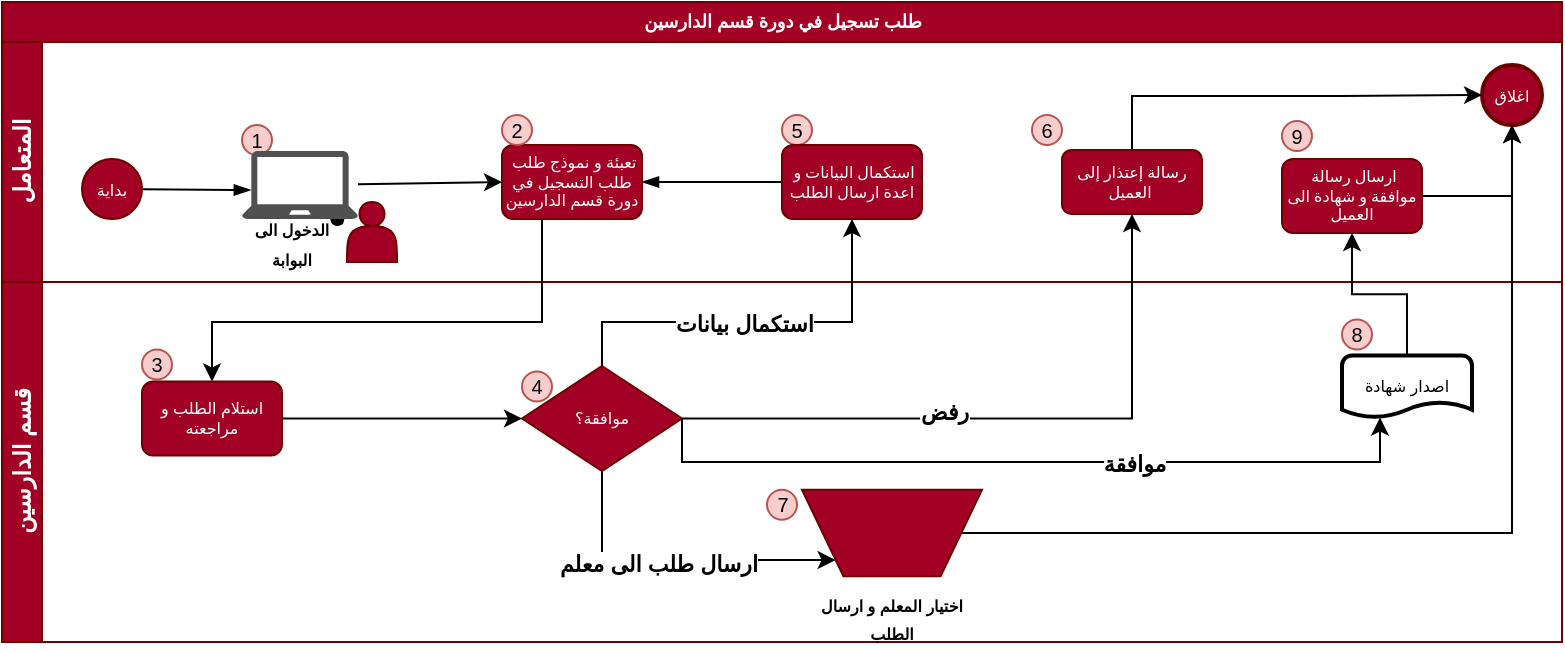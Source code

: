 <mxfile version="13.8.2" type="github">
  <diagram name="Page-1" id="c7488fd3-1785-93aa-aadb-54a6760d102a">
    <mxGraphModel dx="1019" dy="519" grid="1" gridSize="10" guides="1" tooltips="1" connect="1" arrows="1" fold="1" page="1" pageScale="1" pageWidth="1654" pageHeight="1169" background="#ffffff" math="0" shadow="0">
      <root>
        <mxCell id="0" />
        <mxCell id="1" parent="0" />
        <mxCell id="2b4e8129b02d487f-1" value="&lt;span lang=&quot;AR-SA&quot; dir=&quot;RTL&quot; style=&quot;line-height: 107% ; font-family: &amp;#34;dubai&amp;#34; , sans-serif&quot;&gt;&lt;font style=&quot;font-size: 9px&quot;&gt;طلب&amp;nbsp;تسجيل في دورة قسم الدارسين&lt;/font&gt;&lt;/span&gt;" style="swimlane;html=1;childLayout=stackLayout;horizontal=1;startSize=20;horizontalStack=0;rounded=0;shadow=0;labelBackgroundColor=none;strokeWidth=1;fontFamily=Verdana;fontSize=8;align=center;fillColor=#a20025;strokeColor=#6F0000;fontColor=#ffffff;" parent="1" vertex="1">
          <mxGeometry x="170" y="50" width="780" height="320" as="geometry">
            <mxRectangle x="170" y="80" width="280" height="20" as="alternateBounds" />
          </mxGeometry>
        </mxCell>
        <mxCell id="2b4e8129b02d487f-2" value="المتعامل" style="swimlane;html=1;startSize=20;horizontal=0;fillColor=#a20025;strokeColor=#6F0000;fontColor=#ffffff;" parent="2b4e8129b02d487f-1" vertex="1">
          <mxGeometry y="20" width="780" height="120" as="geometry" />
        </mxCell>
        <mxCell id="KPhhI4xXO0q0EvICIsSK-14" style="edgeStyle=none;rounded=0;jumpStyle=none;orthogonalLoop=1;jettySize=auto;html=1;entryX=1;entryY=0.5;entryDx=0;entryDy=0;endArrow=blockThin;endFill=1;" parent="2b4e8129b02d487f-2" source="2b4e8129b02d487f-9" target="2b4e8129b02d487f-7" edge="1">
          <mxGeometry relative="1" as="geometry" />
        </mxCell>
        <mxCell id="KPhhI4xXO0q0EvICIsSK-11" style="edgeStyle=none;rounded=0;jumpStyle=none;orthogonalLoop=1;jettySize=auto;html=1;entryX=0;entryY=0.5;entryDx=0;entryDy=0;endArrow=classic;endFill=1;" parent="2b4e8129b02d487f-2" source="KPhhI4xXO0q0EvICIsSK-3" target="2b4e8129b02d487f-7" edge="1">
          <mxGeometry relative="1" as="geometry" />
        </mxCell>
        <mxCell id="KPhhI4xXO0q0EvICIsSK-13" style="edgeStyle=none;rounded=0;jumpStyle=none;orthogonalLoop=1;jettySize=auto;html=1;entryX=0.076;entryY=0.575;entryDx=0;entryDy=0;entryPerimeter=0;endArrow=blockThin;endFill=1;" parent="2b4e8129b02d487f-2" source="2b4e8129b02d487f-5" target="KPhhI4xXO0q0EvICIsSK-3" edge="1">
          <mxGeometry relative="1" as="geometry" />
        </mxCell>
        <mxCell id="KPhhI4xXO0q0EvICIsSK-5" style="rounded=0;orthogonalLoop=1;jettySize=auto;html=1;jumpStyle=none;endArrow=oval;endFill=1;" parent="2b4e8129b02d487f-2" target="KPhhI4xXO0q0EvICIsSK-3" edge="1">
          <mxGeometry relative="1" as="geometry">
            <mxPoint x="170.397" y="91" as="sourcePoint" />
          </mxGeometry>
        </mxCell>
        <mxCell id="2b4e8129b02d487f-11" value="اغلاق" style="ellipse;whiteSpace=wrap;html=1;rounded=0;shadow=0;labelBackgroundColor=none;strokeWidth=2;fontFamily=Verdana;fontSize=8;align=center;fillColor=#a20025;strokeColor=#6F0000;fontColor=#ffffff;" parent="2b4e8129b02d487f-2" vertex="1">
          <mxGeometry x="740" y="11.5" width="30" height="30" as="geometry" />
        </mxCell>
        <mxCell id="KPhhI4xXO0q0EvICIsSK-12" value="&lt;font style=&quot;font-size: 10px&quot;&gt;5&lt;/font&gt;" style="ellipse;whiteSpace=wrap;html=1;aspect=fixed;fillColor=#f8cecc;strokeColor=#b85450;" parent="2b4e8129b02d487f-2" vertex="1">
          <mxGeometry x="390" y="36.5" width="15" height="15" as="geometry" />
        </mxCell>
        <mxCell id="2b4e8129b02d487f-9" value="&amp;nbsp;استكمال البيانات و اعدة ارسال الطلب" style="rounded=1;whiteSpace=wrap;html=1;shadow=0;labelBackgroundColor=none;strokeWidth=1;fontFamily=Verdana;fontSize=8;align=center;fillColor=#a20025;strokeColor=#6F0000;fontColor=#ffffff;" parent="2b4e8129b02d487f-2" vertex="1">
          <mxGeometry x="390" y="51.5" width="70" height="37" as="geometry" />
        </mxCell>
        <mxCell id="2b4e8129b02d487f-5" value="بداية" style="ellipse;whiteSpace=wrap;html=1;rounded=0;shadow=0;labelBackgroundColor=none;strokeWidth=1;fontFamily=Verdana;fontSize=8;align=center;fillColor=#a20025;strokeColor=#6F0000;fontColor=#ffffff;" parent="2b4e8129b02d487f-2" vertex="1">
          <mxGeometry x="40" y="58.5" width="30" height="30" as="geometry" />
        </mxCell>
        <mxCell id="KPhhI4xXO0q0EvICIsSK-7" value="&lt;font style=&quot;font-size: 10px&quot;&gt;1&lt;/font&gt;" style="ellipse;whiteSpace=wrap;html=1;aspect=fixed;fillColor=#f8cecc;strokeColor=#b85450;" parent="2b4e8129b02d487f-2" vertex="1">
          <mxGeometry x="120" y="41.5" width="15" height="15" as="geometry" />
        </mxCell>
        <mxCell id="KPhhI4xXO0q0EvICIsSK-3" value="" style="pointerEvents=1;shadow=0;dashed=0;html=1;strokeColor=none;fillColor=#505050;labelPosition=center;verticalLabelPosition=bottom;verticalAlign=top;outlineConnect=0;align=center;shape=mxgraph.office.devices.laptop;" parent="2b4e8129b02d487f-2" vertex="1">
          <mxGeometry x="120" y="54.5" width="58" height="34" as="geometry" />
        </mxCell>
        <mxCell id="2b4e8129b02d487f-7" value="&lt;font face=&quot;dubai, sans-serif&quot;&gt;تعبئة و نموذج طلب&amp;nbsp; طلب التسجيل في دورة قسم الدارسين&lt;/font&gt;" style="rounded=1;whiteSpace=wrap;html=1;shadow=0;labelBackgroundColor=none;strokeWidth=1;fontFamily=Verdana;fontSize=8;align=center;fillColor=#a20025;strokeColor=#6F0000;fontColor=#ffffff;" parent="2b4e8129b02d487f-2" vertex="1">
          <mxGeometry x="250" y="51.5" width="70" height="37" as="geometry" />
        </mxCell>
        <mxCell id="KPhhI4xXO0q0EvICIsSK-10" value="&lt;font style=&quot;font-size: 10px&quot;&gt;2&lt;/font&gt;" style="ellipse;whiteSpace=wrap;html=1;aspect=fixed;fillColor=#f8cecc;strokeColor=#b85450;" parent="2b4e8129b02d487f-2" vertex="1">
          <mxGeometry x="250" y="36.5" width="15" height="15" as="geometry" />
        </mxCell>
        <mxCell id="2vPmhwO70LCvBUlOEUrR-1" value="" style="shape=actor;whiteSpace=wrap;html=1;fillColor=#a20025;strokeColor=#6F0000;fontColor=#ffffff;" parent="2b4e8129b02d487f-2" vertex="1">
          <mxGeometry x="172.5" y="80" width="25" height="30" as="geometry" />
        </mxCell>
        <mxCell id="KPhhI4xXO0q0EvICIsSK-6" value="&lt;font style=&quot;font-size: 8px&quot;&gt;&lt;b&gt;الدخول الى البوابة&lt;/b&gt;&lt;/font&gt;" style="text;html=1;strokeColor=none;fillColor=none;align=center;verticalAlign=middle;whiteSpace=wrap;rounded=0;" parent="2b4e8129b02d487f-2" vertex="1">
          <mxGeometry x="120" y="90" width="50" height="20" as="geometry" />
        </mxCell>
        <mxCell id="iQ6zpuJub-8FZTgoGo5C-7" value="&lt;font style=&quot;font-size: 10px&quot;&gt;6&lt;/font&gt;" style="ellipse;whiteSpace=wrap;html=1;aspect=fixed;fillColor=#f8cecc;strokeColor=#b85450;" parent="2b4e8129b02d487f-2" vertex="1">
          <mxGeometry x="515" y="36.5" width="15" height="15" as="geometry" />
        </mxCell>
        <mxCell id="7uWFeRx3-95X7DPkVtet-58" style="edgeStyle=orthogonalEdgeStyle;rounded=0;orthogonalLoop=1;jettySize=auto;html=1;entryX=0;entryY=0.5;entryDx=0;entryDy=0;" parent="2b4e8129b02d487f-2" source="7uWFeRx3-95X7DPkVtet-32" target="2b4e8129b02d487f-11" edge="1">
          <mxGeometry relative="1" as="geometry">
            <Array as="points">
              <mxPoint x="565" y="27" />
              <mxPoint x="670" y="27" />
            </Array>
          </mxGeometry>
        </mxCell>
        <mxCell id="7uWFeRx3-95X7DPkVtet-32" value="رسالة إعتذار إلى العميل&amp;nbsp;" style="whiteSpace=wrap;html=1;rounded=1;shadow=0;fontFamily=Verdana;fontSize=8;fontColor=#ffffff;strokeColor=#6F0000;strokeWidth=1;fillColor=#a20025;" parent="2b4e8129b02d487f-2" vertex="1">
          <mxGeometry x="530" y="54" width="70" height="32" as="geometry" />
        </mxCell>
        <mxCell id="7uWFeRx3-95X7DPkVtet-66" style="edgeStyle=orthogonalEdgeStyle;rounded=0;orthogonalLoop=1;jettySize=auto;html=1;" parent="2b4e8129b02d487f-2" source="2vPmhwO70LCvBUlOEUrR-94" target="2b4e8129b02d487f-11" edge="1">
          <mxGeometry relative="1" as="geometry" />
        </mxCell>
        <mxCell id="2vPmhwO70LCvBUlOEUrR-94" value="&amp;nbsp;ارسال رسالة موافقة و شهادة الى العميل" style="rounded=1;whiteSpace=wrap;html=1;shadow=0;labelBackgroundColor=none;strokeWidth=1;fontFamily=Verdana;fontSize=8;align=center;fillColor=#a20025;strokeColor=#6F0000;fontColor=#ffffff;" parent="2b4e8129b02d487f-2" vertex="1">
          <mxGeometry x="640" y="58.5" width="70" height="37" as="geometry" />
        </mxCell>
        <mxCell id="7uWFeRx3-95X7DPkVtet-63" value="&lt;font style=&quot;font-size: 10px&quot;&gt;9&lt;/font&gt;" style="ellipse;whiteSpace=wrap;html=1;aspect=fixed;fillColor=#f8cecc;strokeColor=#b85450;" parent="2b4e8129b02d487f-2" vertex="1">
          <mxGeometry x="640" y="39.5" width="15" height="15" as="geometry" />
        </mxCell>
        <mxCell id="2b4e8129b02d487f-3" value="قسم الدارسين" style="swimlane;html=1;startSize=20;horizontal=0;strokeColor=#6F0000;fontColor=#ffffff;fillColor=#A20025;" parent="2b4e8129b02d487f-1" vertex="1">
          <mxGeometry y="140" width="780" height="180" as="geometry">
            <mxRectangle y="140" width="760" height="20" as="alternateBounds" />
          </mxGeometry>
        </mxCell>
        <mxCell id="KPhhI4xXO0q0EvICIsSK-19" value="&lt;font style=&quot;font-size: 10px&quot;&gt;3&lt;/font&gt;" style="ellipse;whiteSpace=wrap;html=1;aspect=fixed;fillColor=#f8cecc;strokeColor=#b85450;" parent="2b4e8129b02d487f-3" vertex="1">
          <mxGeometry x="70" y="33.75" width="15" height="15" as="geometry" />
        </mxCell>
        <mxCell id="7uWFeRx3-95X7DPkVtet-49" style="edgeStyle=orthogonalEdgeStyle;rounded=0;orthogonalLoop=1;jettySize=auto;html=1;entryX=0;entryY=1;entryDx=0;entryDy=0;exitX=0.5;exitY=1;exitDx=0;exitDy=0;exitPerimeter=0;" parent="2b4e8129b02d487f-3" source="2vPmhwO70LCvBUlOEUrR-27" target="7uWFeRx3-95X7DPkVtet-42" edge="1">
          <mxGeometry relative="1" as="geometry">
            <Array as="points">
              <mxPoint x="300" y="139" />
            </Array>
          </mxGeometry>
        </mxCell>
        <mxCell id="7uWFeRx3-95X7DPkVtet-50" value="&lt;b&gt;ارسال طلب الى معلم&lt;/b&gt;" style="edgeLabel;html=1;align=center;verticalAlign=middle;resizable=0;points=[];" parent="7uWFeRx3-95X7DPkVtet-49" vertex="1" connectable="0">
          <mxGeometry x="-0.101" y="-2" relative="1" as="geometry">
            <mxPoint as="offset" />
          </mxGeometry>
        </mxCell>
        <mxCell id="7uWFeRx3-95X7DPkVtet-55" style="edgeStyle=orthogonalEdgeStyle;rounded=0;orthogonalLoop=1;jettySize=auto;html=1;exitX=1;exitY=0.5;exitDx=0;exitDy=0;exitPerimeter=0;" parent="2b4e8129b02d487f-3" source="2vPmhwO70LCvBUlOEUrR-27" target="7uWFeRx3-95X7DPkVtet-33" edge="1">
          <mxGeometry relative="1" as="geometry">
            <Array as="points">
              <mxPoint x="340" y="90" />
              <mxPoint x="689" y="90" />
            </Array>
          </mxGeometry>
        </mxCell>
        <mxCell id="7uWFeRx3-95X7DPkVtet-56" value="&lt;b&gt;موافقة&lt;/b&gt;" style="edgeLabel;html=1;align=center;verticalAlign=middle;resizable=0;points=[];" parent="7uWFeRx3-95X7DPkVtet-55" vertex="1" connectable="0">
          <mxGeometry x="0.259" y="-1" relative="1" as="geometry">
            <mxPoint as="offset" />
          </mxGeometry>
        </mxCell>
        <mxCell id="2vPmhwO70LCvBUlOEUrR-27" value="موافقة؟" style="strokeWidth=1;html=1;shape=mxgraph.flowchart.decision;whiteSpace=wrap;rounded=1;shadow=0;labelBackgroundColor=none;fontFamily=Verdana;fontSize=8;align=center;fillColor=#a20025;strokeColor=#6F0000;fontColor=#ffffff;" parent="2b4e8129b02d487f-3" vertex="1">
          <mxGeometry x="260" y="42" width="80" height="52.5" as="geometry" />
        </mxCell>
        <mxCell id="7uWFeRx3-95X7DPkVtet-4" style="edgeStyle=orthogonalEdgeStyle;rounded=0;orthogonalLoop=1;jettySize=auto;html=1;" parent="2b4e8129b02d487f-3" source="7uWFeRx3-95X7DPkVtet-1" target="2vPmhwO70LCvBUlOEUrR-27" edge="1">
          <mxGeometry relative="1" as="geometry" />
        </mxCell>
        <mxCell id="7uWFeRx3-95X7DPkVtet-1" value="&lt;font face=&quot;dubai, sans-serif&quot;&gt;استلام الطلب و مراجعته&lt;/font&gt;" style="rounded=1;whiteSpace=wrap;html=1;shadow=0;labelBackgroundColor=none;strokeWidth=1;fontFamily=Verdana;fontSize=8;align=center;fillColor=#a20025;strokeColor=#6F0000;fontColor=#ffffff;" parent="2b4e8129b02d487f-3" vertex="1">
          <mxGeometry x="70" y="49.75" width="70" height="37" as="geometry" />
        </mxCell>
        <mxCell id="7uWFeRx3-95X7DPkVtet-3" value="&lt;font style=&quot;font-size: 10px&quot;&gt;4&lt;/font&gt;" style="ellipse;whiteSpace=wrap;html=1;aspect=fixed;fillColor=#f8cecc;strokeColor=#b85450;" parent="2b4e8129b02d487f-3" vertex="1">
          <mxGeometry x="260" y="44.75" width="15" height="15" as="geometry" />
        </mxCell>
        <mxCell id="7uWFeRx3-95X7DPkVtet-42" value="&lt;b&gt;&lt;font color=&quot;#000000&quot; style=&quot;font-size: 8px&quot;&gt;اختيار المعلم و ارسال الطلب&lt;/font&gt;&lt;/b&gt;" style="verticalLabelPosition=bottom;verticalAlign=top;html=1;shape=trapezoid;perimeter=trapezoidPerimeter;whiteSpace=wrap;size=0.23;arcSize=10;flipV=1;fillColor=#a20025;strokeColor=#6F0000;fontColor=#ffffff;" parent="2b4e8129b02d487f-3" vertex="1">
          <mxGeometry x="400" y="103.87" width="90" height="43.25" as="geometry" />
        </mxCell>
        <mxCell id="7uWFeRx3-95X7DPkVtet-33" value="اصدار شهادة" style="strokeWidth=2;html=1;shape=mxgraph.flowchart.document2;whiteSpace=wrap;size=0.25;fontSize=8;" parent="2b4e8129b02d487f-3" vertex="1">
          <mxGeometry x="670" y="36.75" width="65" height="31" as="geometry" />
        </mxCell>
        <mxCell id="7uWFeRx3-95X7DPkVtet-60" value="&lt;font style=&quot;font-size: 10px&quot;&gt;7&lt;/font&gt;" style="ellipse;whiteSpace=wrap;html=1;aspect=fixed;fillColor=#f8cecc;strokeColor=#b85450;" parent="2b4e8129b02d487f-3" vertex="1">
          <mxGeometry x="382.5" y="103.87" width="15" height="15" as="geometry" />
        </mxCell>
        <mxCell id="7uWFeRx3-95X7DPkVtet-61" value="&lt;font style=&quot;font-size: 10px&quot;&gt;8&lt;/font&gt;" style="ellipse;whiteSpace=wrap;html=1;aspect=fixed;fillColor=#f8cecc;strokeColor=#b85450;" parent="2b4e8129b02d487f-3" vertex="1">
          <mxGeometry x="670" y="18.75" width="15" height="15" as="geometry" />
        </mxCell>
        <mxCell id="7uWFeRx3-95X7DPkVtet-5" style="edgeStyle=orthogonalEdgeStyle;rounded=0;orthogonalLoop=1;jettySize=auto;html=1;exitX=0.5;exitY=0;exitDx=0;exitDy=0;exitPerimeter=0;" parent="2b4e8129b02d487f-1" source="2vPmhwO70LCvBUlOEUrR-27" target="2b4e8129b02d487f-9" edge="1">
          <mxGeometry relative="1" as="geometry">
            <Array as="points">
              <mxPoint x="300" y="160" />
              <mxPoint x="425" y="160" />
            </Array>
          </mxGeometry>
        </mxCell>
        <mxCell id="7uWFeRx3-95X7DPkVtet-6" value="&lt;b&gt;استكمال بيانات&lt;/b&gt;" style="edgeLabel;html=1;align=center;verticalAlign=middle;resizable=0;points=[];" parent="7uWFeRx3-95X7DPkVtet-5" vertex="1" connectable="0">
          <mxGeometry x="-0.068" y="-1" relative="1" as="geometry">
            <mxPoint as="offset" />
          </mxGeometry>
        </mxCell>
        <mxCell id="7uWFeRx3-95X7DPkVtet-51" style="edgeStyle=orthogonalEdgeStyle;rounded=0;orthogonalLoop=1;jettySize=auto;html=1;" parent="2b4e8129b02d487f-1" source="2vPmhwO70LCvBUlOEUrR-27" target="7uWFeRx3-95X7DPkVtet-32" edge="1">
          <mxGeometry relative="1" as="geometry" />
        </mxCell>
        <mxCell id="7uWFeRx3-95X7DPkVtet-54" value="&lt;b&gt;رفض&lt;/b&gt;" style="edgeLabel;html=1;align=center;verticalAlign=middle;resizable=0;points=[];" parent="7uWFeRx3-95X7DPkVtet-51" vertex="1" connectable="0">
          <mxGeometry x="-0.202" y="4" relative="1" as="geometry">
            <mxPoint as="offset" />
          </mxGeometry>
        </mxCell>
        <mxCell id="7uWFeRx3-95X7DPkVtet-53" style="edgeStyle=orthogonalEdgeStyle;rounded=0;orthogonalLoop=1;jettySize=auto;html=1;" parent="2b4e8129b02d487f-1" source="2b4e8129b02d487f-7" target="7uWFeRx3-95X7DPkVtet-1" edge="1">
          <mxGeometry relative="1" as="geometry">
            <Array as="points">
              <mxPoint x="270" y="160" />
              <mxPoint x="105" y="160" />
            </Array>
          </mxGeometry>
        </mxCell>
        <mxCell id="7uWFeRx3-95X7DPkVtet-59" style="edgeStyle=orthogonalEdgeStyle;rounded=0;orthogonalLoop=1;jettySize=auto;html=1;entryX=0.5;entryY=1;entryDx=0;entryDy=0;" parent="2b4e8129b02d487f-1" source="7uWFeRx3-95X7DPkVtet-42" target="2b4e8129b02d487f-11" edge="1">
          <mxGeometry relative="1" as="geometry" />
        </mxCell>
        <mxCell id="7uWFeRx3-95X7DPkVtet-65" style="edgeStyle=orthogonalEdgeStyle;rounded=0;orthogonalLoop=1;jettySize=auto;html=1;" parent="2b4e8129b02d487f-1" source="7uWFeRx3-95X7DPkVtet-33" target="2vPmhwO70LCvBUlOEUrR-94" edge="1">
          <mxGeometry relative="1" as="geometry" />
        </mxCell>
      </root>
    </mxGraphModel>
  </diagram>
</mxfile>
